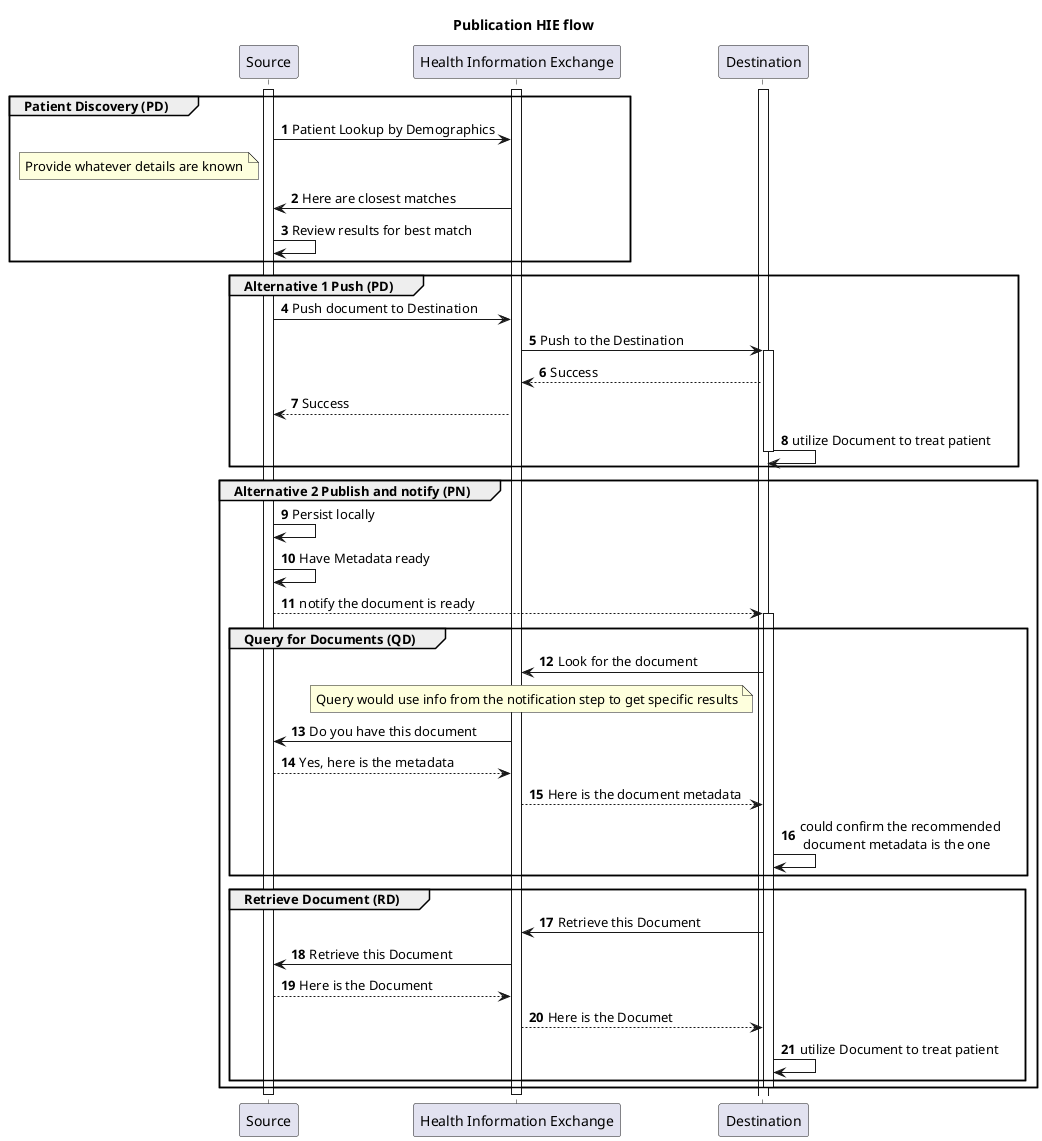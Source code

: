 @startuml
skinparam svgDimensionStyle false
title Publication HIE flow
participant "Source" as Source
participant "Health Information Exchange" as HIE [[https://profiles.ihe.net/ITI/HIE-Whitepaper/index.html HIE-Whitepaper]]
participant "Destination" as Destination
autonumber
activate Source
activate HIE
activate Destination

group Patient Discovery (PD)
Source -> HIE: Patient Lookup by Demographics
Note left of Source: Provide whatever details are known
Source <- HIE: Here are closest matches
Source -> Source: Review results for best match
end group

group Alternative 1 Push (PD)
Source -> HIE: Push document to Destination
HIE -> Destination: Push to the Destination
activate Destination
HIE <-- Destination: Success
Source <-- HIE: Success
Destination -> Destination: utilize Document to treat patient
deactivate Destination
end group

group Alternative 2 Publish and notify (PN)
Source -> Source: Persist locally
Source -> Source: Have Metadata ready

Source --> Destination: notify the document is ready
activate Destination

group Query for Documents (QD)
Destination -> HIE: Look for the document
Note left of Destination: Query would use info from the notification step to get specific results
HIE -> Source: Do you have this document
HIE <-- Source: Yes, here is the metadata
Destination <-- HIE: Here is the document metadata
Destination -> Destination: could confirm the recommended\n document metadata is the one
end group

group Retrieve Document (RD)
Destination -> HIE: Retrieve this Document
HIE -> Source: Retrieve this Document
HIE <-- Source: Here is the Document
Destination <-- HIE: Here is the Documet
Destination -> Destination: utilize Document to treat patient
end group
deactivate Destination
end group

deactivate HIE
deactivate Source

@enduml
